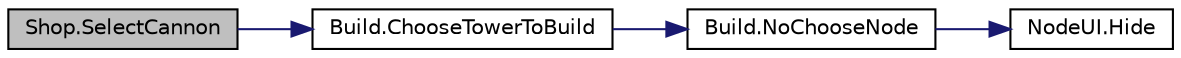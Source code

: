 digraph "Shop.SelectCannon"
{
 // LATEX_PDF_SIZE
  edge [fontname="Helvetica",fontsize="10",labelfontname="Helvetica",labelfontsize="10"];
  node [fontname="Helvetica",fontsize="10",shape=record];
  rankdir="LR";
  Node1 [label="Shop.SelectCannon",height=0.2,width=0.4,color="black", fillcolor="grey75", style="filled", fontcolor="black",tooltip="Функция выбора Башни 1"];
  Node1 -> Node2 [color="midnightblue",fontsize="10",style="solid",fontname="Helvetica"];
  Node2 [label="Build.ChooseTowerToBuild",height=0.2,width=0.4,color="black", fillcolor="white", style="filled",URL="$class_build.html#acffe47d512477c5a9f4f60ac75d7a26b",tooltip=" "];
  Node2 -> Node3 [color="midnightblue",fontsize="10",style="solid",fontname="Helvetica"];
  Node3 [label="Build.NoChooseNode",height=0.2,width=0.4,color="black", fillcolor="white", style="filled",URL="$class_build.html#aeae6c6f630f056513c6aba8bbbc8f6d8",tooltip="Функция отмены выбора поля игры"];
  Node3 -> Node4 [color="midnightblue",fontsize="10",style="solid",fontname="Helvetica"];
  Node4 [label="NodeUI.Hide",height=0.2,width=0.4,color="black", fillcolor="white", style="filled",URL="$class_node_u_i.html#aa5077f5b0ae947b814e19ee9b17a2817",tooltip="Функция для снятия панели"];
}
